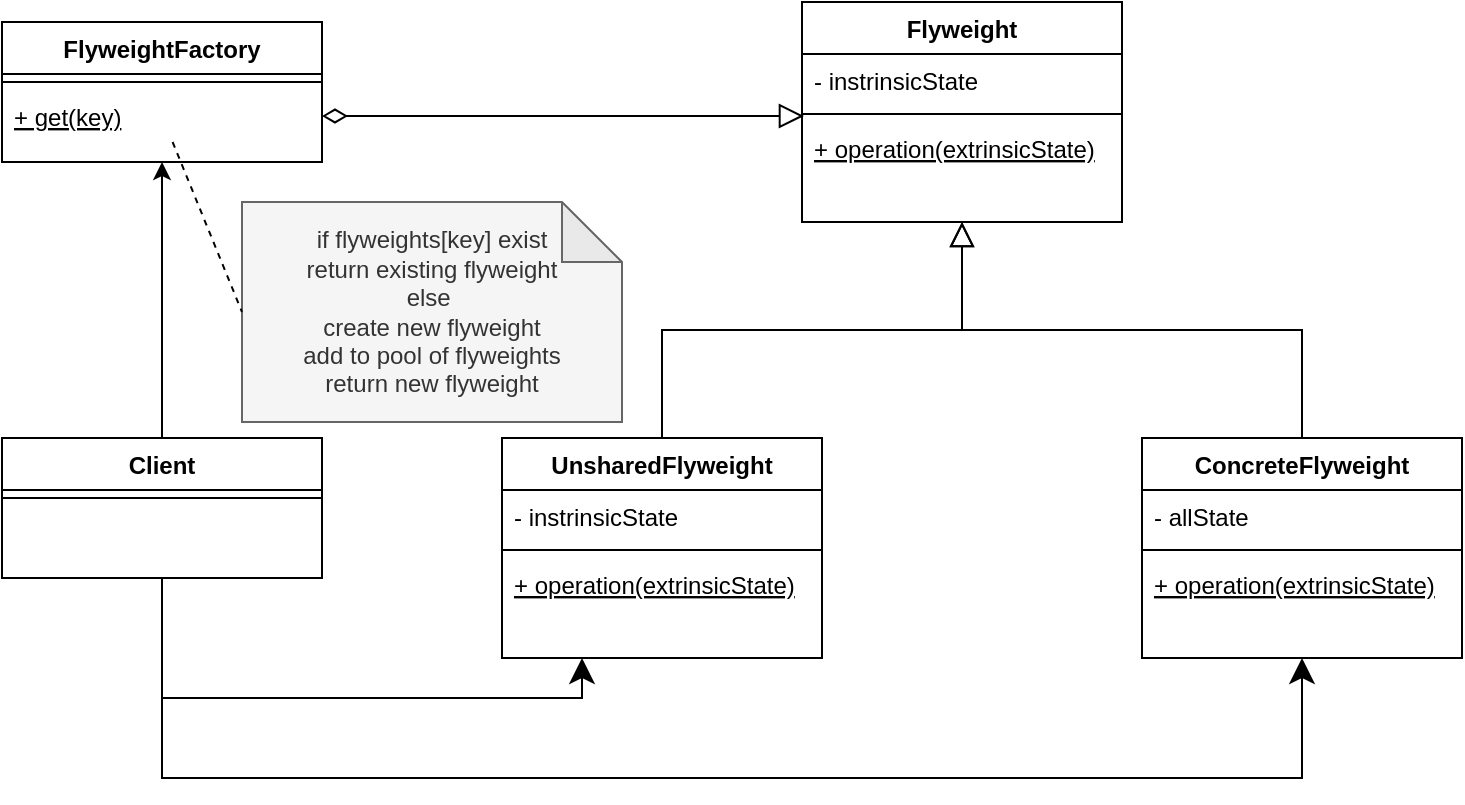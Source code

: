 <mxfile version="13.7.5" type="device"><diagram id="C5RBs43oDa-KdzZeNtuy" name="Page-1"><mxGraphModel dx="1298" dy="785" grid="1" gridSize="10" guides="1" tooltips="1" connect="1" arrows="1" fold="1" page="1" pageScale="1" pageWidth="827" pageHeight="1169" math="0" shadow="0"><root><mxCell id="WIyWlLk6GJQsqaUBKTNV-0"/><mxCell id="WIyWlLk6GJQsqaUBKTNV-1" parent="WIyWlLk6GJQsqaUBKTNV-0"/><mxCell id="ULH_tUqHFPLejoFl9_t8-17" value="" style="endArrow=block;endSize=10;endFill=0;shadow=0;strokeWidth=1;rounded=0;edgeStyle=elbowEdgeStyle;elbow=vertical;exitX=0.5;exitY=0;exitDx=0;exitDy=0;entryX=0.5;entryY=1;entryDx=0;entryDy=0;" edge="1" parent="WIyWlLk6GJQsqaUBKTNV-1" source="ULH_tUqHFPLejoFl9_t8-9" target="ULH_tUqHFPLejoFl9_t8-0"><mxGeometry width="160" relative="1" as="geometry"><mxPoint x="425" y="177" as="sourcePoint"/><mxPoint x="315" y="75" as="targetPoint"/></mxGeometry></mxCell><mxCell id="ULH_tUqHFPLejoFl9_t8-18" value="" style="endArrow=block;endSize=10;endFill=0;shadow=0;strokeWidth=1;rounded=0;edgeStyle=elbowEdgeStyle;elbow=vertical;exitX=0.5;exitY=0;exitDx=0;exitDy=0;" edge="1" parent="WIyWlLk6GJQsqaUBKTNV-1" source="ULH_tUqHFPLejoFl9_t8-13"><mxGeometry width="160" relative="1" as="geometry"><mxPoint x="380" y="220" as="sourcePoint"/><mxPoint x="520" y="150" as="targetPoint"/></mxGeometry></mxCell><mxCell id="ULH_tUqHFPLejoFl9_t8-23" style="edgeStyle=orthogonalEdgeStyle;rounded=0;orthogonalLoop=1;jettySize=auto;html=1;entryX=0.5;entryY=1;entryDx=0;entryDy=0;" edge="1" parent="WIyWlLk6GJQsqaUBKTNV-1" source="ULH_tUqHFPLejoFl9_t8-6" target="ULH_tUqHFPLejoFl9_t8-19"><mxGeometry relative="1" as="geometry"/></mxCell><mxCell id="ULH_tUqHFPLejoFl9_t8-26" style="edgeStyle=orthogonalEdgeStyle;rounded=0;orthogonalLoop=1;jettySize=auto;html=1;entryX=0.25;entryY=1;entryDx=0;entryDy=0;startArrow=none;startFill=0;startSize=10;endArrow=classic;endFill=1;endSize=10;strokeWidth=1;" edge="1" parent="WIyWlLk6GJQsqaUBKTNV-1" source="ULH_tUqHFPLejoFl9_t8-6" target="ULH_tUqHFPLejoFl9_t8-9"><mxGeometry relative="1" as="geometry"><Array as="points"><mxPoint x="120" y="388"/><mxPoint x="330" y="388"/></Array></mxGeometry></mxCell><mxCell id="ULH_tUqHFPLejoFl9_t8-27" style="edgeStyle=orthogonalEdgeStyle;rounded=0;orthogonalLoop=1;jettySize=auto;html=1;entryX=0.5;entryY=1;entryDx=0;entryDy=0;startArrow=none;startFill=0;startSize=10;endArrow=classic;endFill=1;endSize=10;strokeWidth=1;" edge="1" parent="WIyWlLk6GJQsqaUBKTNV-1" source="ULH_tUqHFPLejoFl9_t8-6" target="ULH_tUqHFPLejoFl9_t8-13"><mxGeometry relative="1" as="geometry"><Array as="points"><mxPoint x="120" y="428"/><mxPoint x="690" y="428"/></Array></mxGeometry></mxCell><mxCell id="ULH_tUqHFPLejoFl9_t8-25" style="edgeStyle=orthogonalEdgeStyle;rounded=0;orthogonalLoop=1;jettySize=auto;html=1;endArrow=block;endFill=0;startArrow=diamondThin;startFill=0;entryX=0.006;entryY=0.625;entryDx=0;entryDy=0;entryPerimeter=0;strokeWidth=1;endSize=10;startSize=10;" edge="1" parent="WIyWlLk6GJQsqaUBKTNV-1" source="ULH_tUqHFPLejoFl9_t8-22" target="ULH_tUqHFPLejoFl9_t8-3"><mxGeometry relative="1" as="geometry"><mxPoint x="430" y="97" as="targetPoint"/></mxGeometry></mxCell><mxCell id="ULH_tUqHFPLejoFl9_t8-0" value="Flyweight" style="swimlane;fontStyle=1;align=center;verticalAlign=top;childLayout=stackLayout;horizontal=1;startSize=26;horizontalStack=0;resizeParent=1;resizeLast=0;collapsible=1;marginBottom=0;rounded=0;shadow=0;strokeWidth=1;" vertex="1" parent="WIyWlLk6GJQsqaUBKTNV-1" treatAsSingle="0"><mxGeometry x="440" y="40" width="160" height="110" as="geometry"><mxRectangle x="130" y="380" width="160" height="26" as="alternateBounds"/></mxGeometry></mxCell><mxCell id="ULH_tUqHFPLejoFl9_t8-1" value="- instrinsicState" style="text;align=left;verticalAlign=top;spacingLeft=4;spacingRight=4;overflow=hidden;rotatable=0;points=[[0,0.5],[1,0.5]];portConstraint=eastwest;" vertex="1" parent="ULH_tUqHFPLejoFl9_t8-0"><mxGeometry y="26" width="160" height="26" as="geometry"/></mxCell><mxCell id="ULH_tUqHFPLejoFl9_t8-3" value="" style="line;html=1;strokeWidth=1;align=left;verticalAlign=middle;spacingTop=-1;spacingLeft=3;spacingRight=3;rotatable=0;labelPosition=right;points=[];portConstraint=eastwest;" vertex="1" parent="ULH_tUqHFPLejoFl9_t8-0"><mxGeometry y="52" width="160" height="8" as="geometry"/></mxCell><mxCell id="ULH_tUqHFPLejoFl9_t8-4" value="+ operation(extrinsicState)" style="text;align=left;verticalAlign=top;spacingLeft=4;spacingRight=4;overflow=hidden;rotatable=0;points=[[0,0.5],[1,0.5]];portConstraint=eastwest;fontStyle=4" vertex="1" parent="ULH_tUqHFPLejoFl9_t8-0"><mxGeometry y="60" width="160" height="26" as="geometry"/></mxCell><mxCell id="ULH_tUqHFPLejoFl9_t8-9" value="UnsharedFlyweight" style="swimlane;fontStyle=1;align=center;verticalAlign=top;childLayout=stackLayout;horizontal=1;startSize=26;horizontalStack=0;resizeParent=1;resizeLast=0;collapsible=1;marginBottom=0;rounded=0;shadow=0;strokeWidth=1;" vertex="1" parent="WIyWlLk6GJQsqaUBKTNV-1" treatAsSingle="0"><mxGeometry x="290" y="258" width="160" height="110" as="geometry"><mxRectangle x="130" y="380" width="160" height="26" as="alternateBounds"/></mxGeometry></mxCell><mxCell id="ULH_tUqHFPLejoFl9_t8-10" value="- instrinsicState" style="text;align=left;verticalAlign=top;spacingLeft=4;spacingRight=4;overflow=hidden;rotatable=0;points=[[0,0.5],[1,0.5]];portConstraint=eastwest;" vertex="1" parent="ULH_tUqHFPLejoFl9_t8-9"><mxGeometry y="26" width="160" height="26" as="geometry"/></mxCell><mxCell id="ULH_tUqHFPLejoFl9_t8-11" value="" style="line;html=1;strokeWidth=1;align=left;verticalAlign=middle;spacingTop=-1;spacingLeft=3;spacingRight=3;rotatable=0;labelPosition=right;points=[];portConstraint=eastwest;" vertex="1" parent="ULH_tUqHFPLejoFl9_t8-9"><mxGeometry y="52" width="160" height="8" as="geometry"/></mxCell><mxCell id="ULH_tUqHFPLejoFl9_t8-12" value="+ operation(extrinsicState)" style="text;align=left;verticalAlign=top;spacingLeft=4;spacingRight=4;overflow=hidden;rotatable=0;points=[[0,0.5],[1,0.5]];portConstraint=eastwest;fontStyle=4" vertex="1" parent="ULH_tUqHFPLejoFl9_t8-9"><mxGeometry y="60" width="160" height="26" as="geometry"/></mxCell><mxCell id="ULH_tUqHFPLejoFl9_t8-13" value="ConcreteFlyweight" style="swimlane;fontStyle=1;align=center;verticalAlign=top;childLayout=stackLayout;horizontal=1;startSize=26;horizontalStack=0;resizeParent=1;resizeLast=0;collapsible=1;marginBottom=0;rounded=0;shadow=0;strokeWidth=1;" vertex="1" parent="WIyWlLk6GJQsqaUBKTNV-1" treatAsSingle="0"><mxGeometry x="610" y="258" width="160" height="110" as="geometry"><mxRectangle x="130" y="380" width="160" height="26" as="alternateBounds"/></mxGeometry></mxCell><mxCell id="ULH_tUqHFPLejoFl9_t8-14" value="- allState" style="text;align=left;verticalAlign=top;spacingLeft=4;spacingRight=4;overflow=hidden;rotatable=0;points=[[0,0.5],[1,0.5]];portConstraint=eastwest;" vertex="1" parent="ULH_tUqHFPLejoFl9_t8-13"><mxGeometry y="26" width="160" height="26" as="geometry"/></mxCell><mxCell id="ULH_tUqHFPLejoFl9_t8-15" value="" style="line;html=1;strokeWidth=1;align=left;verticalAlign=middle;spacingTop=-1;spacingLeft=3;spacingRight=3;rotatable=0;labelPosition=right;points=[];portConstraint=eastwest;" vertex="1" parent="ULH_tUqHFPLejoFl9_t8-13"><mxGeometry y="52" width="160" height="8" as="geometry"/></mxCell><mxCell id="ULH_tUqHFPLejoFl9_t8-16" value="+ operation(extrinsicState)" style="text;align=left;verticalAlign=top;spacingLeft=4;spacingRight=4;overflow=hidden;rotatable=0;points=[[0,0.5],[1,0.5]];portConstraint=eastwest;fontStyle=4" vertex="1" parent="ULH_tUqHFPLejoFl9_t8-13"><mxGeometry y="60" width="160" height="26" as="geometry"/></mxCell><mxCell id="ULH_tUqHFPLejoFl9_t8-19" value="FlyweightFactory" style="swimlane;fontStyle=1;align=center;verticalAlign=top;childLayout=stackLayout;horizontal=1;startSize=26;horizontalStack=0;resizeParent=1;resizeLast=0;collapsible=1;marginBottom=0;rounded=0;shadow=0;strokeWidth=1;" vertex="1" parent="WIyWlLk6GJQsqaUBKTNV-1" treatAsSingle="0"><mxGeometry x="40" y="50" width="160" height="70" as="geometry"><mxRectangle x="130" y="380" width="160" height="26" as="alternateBounds"/></mxGeometry></mxCell><mxCell id="ULH_tUqHFPLejoFl9_t8-21" value="" style="line;html=1;strokeWidth=1;align=left;verticalAlign=middle;spacingTop=-1;spacingLeft=3;spacingRight=3;rotatable=0;labelPosition=right;points=[];portConstraint=eastwest;" vertex="1" parent="ULH_tUqHFPLejoFl9_t8-19"><mxGeometry y="26" width="160" height="8" as="geometry"/></mxCell><mxCell id="ULH_tUqHFPLejoFl9_t8-22" value="+ get(key)" style="text;align=left;verticalAlign=top;spacingLeft=4;spacingRight=4;overflow=hidden;rotatable=0;points=[[0,0.5],[1,0.5]];portConstraint=eastwest;fontStyle=4" vertex="1" parent="ULH_tUqHFPLejoFl9_t8-19"><mxGeometry y="34" width="160" height="26" as="geometry"/></mxCell><mxCell id="ULH_tUqHFPLejoFl9_t8-6" value="Client" style="swimlane;fontStyle=1;align=center;verticalAlign=top;childLayout=stackLayout;horizontal=1;startSize=26;horizontalStack=0;resizeParent=1;resizeLast=0;collapsible=1;marginBottom=0;rounded=0;shadow=0;strokeWidth=1;" vertex="1" parent="WIyWlLk6GJQsqaUBKTNV-1" treatAsSingle="0"><mxGeometry x="40" y="258" width="160" height="70" as="geometry"><mxRectangle x="340" y="380" width="170" height="26" as="alternateBounds"/></mxGeometry></mxCell><mxCell id="ULH_tUqHFPLejoFl9_t8-8" value="" style="line;html=1;strokeWidth=1;align=left;verticalAlign=middle;spacingTop=-1;spacingLeft=3;spacingRight=3;rotatable=0;labelPosition=right;points=[];portConstraint=eastwest;" vertex="1" parent="ULH_tUqHFPLejoFl9_t8-6"><mxGeometry y="26" width="160" height="8" as="geometry"/></mxCell><mxCell id="ULH_tUqHFPLejoFl9_t8-28" value="if flyweights[key] exist&lt;br&gt;return existing flyweight&lt;br&gt;else&amp;nbsp;&lt;br&gt;create new flyweight&lt;br&gt;add to pool of flyweights&lt;br&gt;return new flyweight" style="shape=note;whiteSpace=wrap;html=1;backgroundOutline=1;darkOpacity=0.05;fillColor=#f5f5f5;strokeColor=#666666;fontColor=#333333;" vertex="1" parent="WIyWlLk6GJQsqaUBKTNV-1"><mxGeometry x="160" y="140" width="190" height="110" as="geometry"/></mxCell><mxCell id="ULH_tUqHFPLejoFl9_t8-29" value="" style="endArrow=none;dashed=1;html=1;strokeWidth=1;entryX=0;entryY=0.5;entryDx=0;entryDy=0;entryPerimeter=0;" edge="1" parent="WIyWlLk6GJQsqaUBKTNV-1" source="ULH_tUqHFPLejoFl9_t8-22" target="ULH_tUqHFPLejoFl9_t8-28"><mxGeometry width="50" height="50" relative="1" as="geometry"><mxPoint x="20" y="230" as="sourcePoint"/><mxPoint x="70" y="180" as="targetPoint"/></mxGeometry></mxCell></root></mxGraphModel></diagram></mxfile>